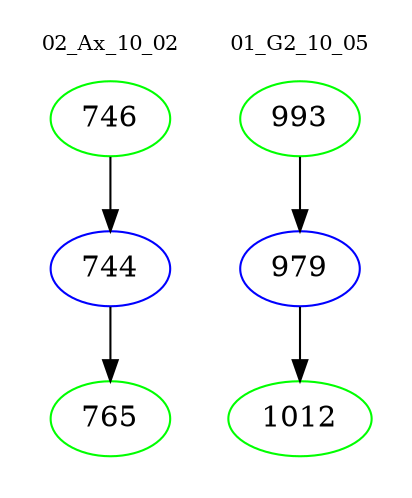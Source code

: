 digraph{
subgraph cluster_0 {
color = white
label = "02_Ax_10_02";
fontsize=10;
T0_746 [label="746", color="green"]
T0_746 -> T0_744 [color="black"]
T0_744 [label="744", color="blue"]
T0_744 -> T0_765 [color="black"]
T0_765 [label="765", color="green"]
}
subgraph cluster_1 {
color = white
label = "01_G2_10_05";
fontsize=10;
T1_993 [label="993", color="green"]
T1_993 -> T1_979 [color="black"]
T1_979 [label="979", color="blue"]
T1_979 -> T1_1012 [color="black"]
T1_1012 [label="1012", color="green"]
}
}
